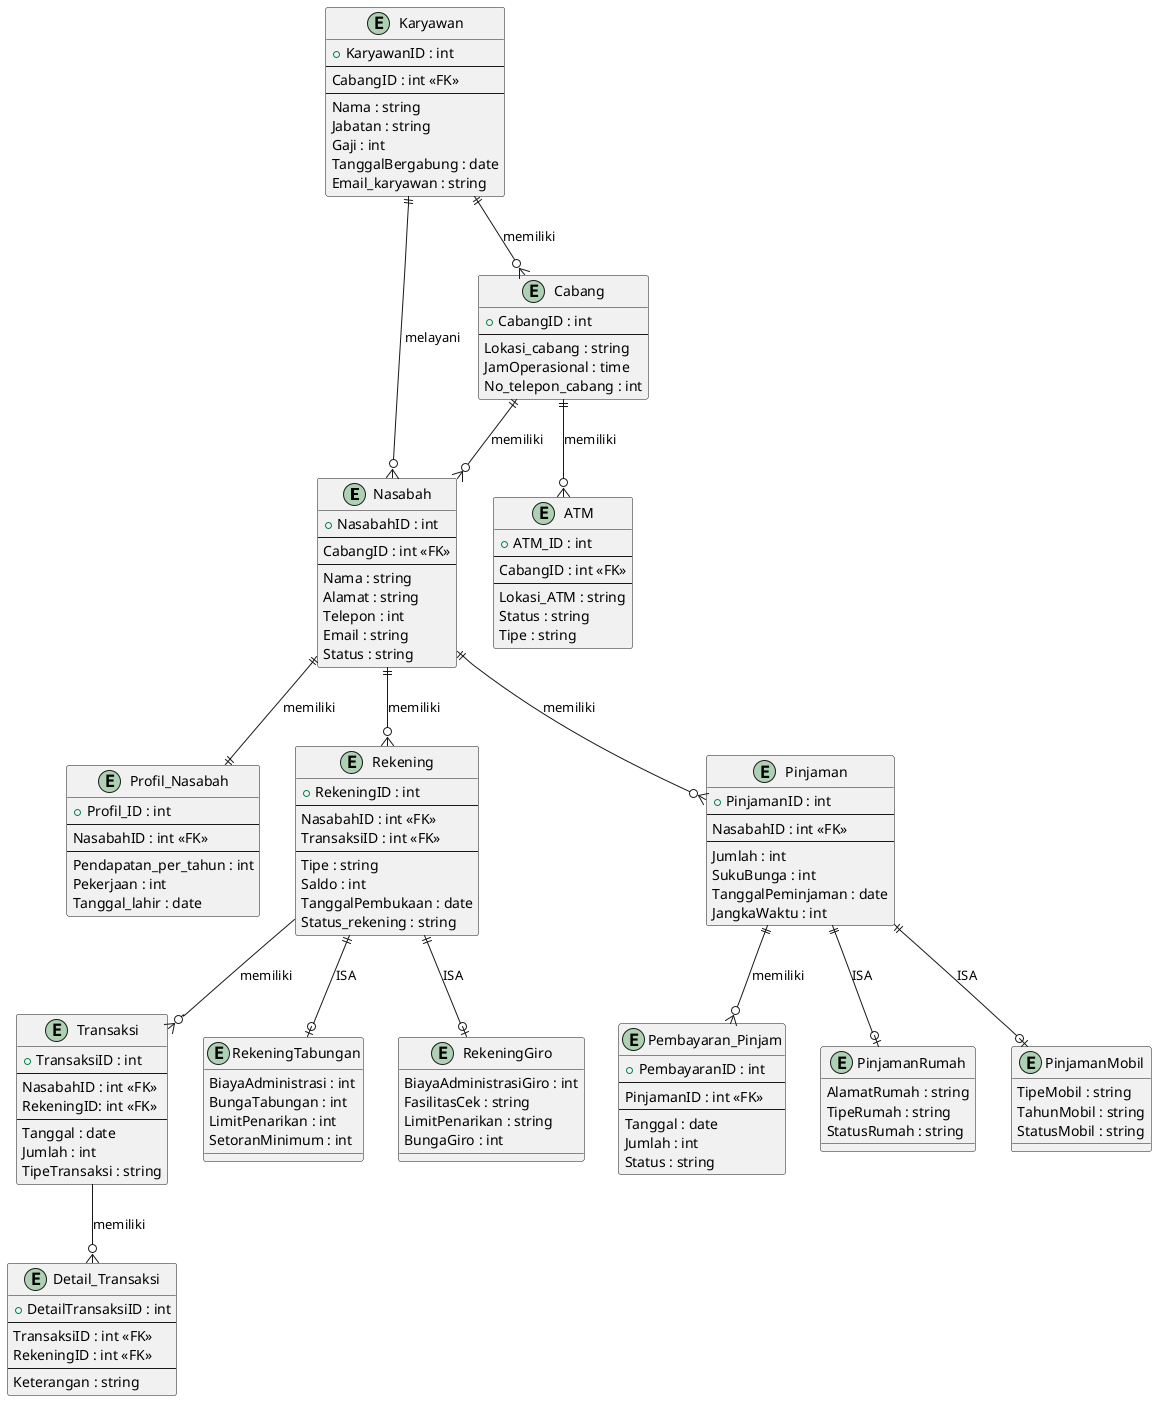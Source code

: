 @startuml
entity "Nasabah" {
    +NasabahID : int
    --
    CabangID : int <<FK>>
    --
    Nama : string
    Alamat : string
    Telepon : int
    Email : string
    Status : string
}
entity "Profil_Nasabah" {
    +Profil_ID : int
    --
    NasabahID : int <<FK>>
    --
    Pendapatan_per_tahun : int
    Pekerjaan : int
    Tanggal_lahir : date
}
entity "Rekening" {
    +RekeningID : int
    --
    NasabahID : int <<FK>>
    TransaksiID : int <<FK>>
    --
    Tipe : string
    Saldo : int
    TanggalPembukaan : date
    Status_rekening : string
}
entity "Transaksi" {
    +TransaksiID : int
    --
    NasabahID : int <<FK>>
    RekeningID: int <<FK>>
    --
    Tanggal : date
    Jumlah : int
    TipeTransaksi : string
}
entity "Detail_Transaksi" {
    +DetailTransaksiID : int
    ---
    TransaksiID : int <<FK>>
    RekeningID : int <<FK>>
    --
    Keterangan : string
}
entity "Karyawan" {
    +KaryawanID : int
    --
    CabangID : int <<FK>>
    --
    Nama : string
    Jabatan : string
    Gaji : int
    TanggalBergabung : date
    Email_karyawan : string
}
entity "Cabang" {
    +CabangID : int
    --
    Lokasi_cabang : string
    JamOperasional : time
    No_telepon_cabang : int
}
entity "Pinjaman" {
    +PinjamanID : int
    --
    NasabahID : int <<FK>>
    --
    Jumlah : int
    SukuBunga : int
    TanggalPeminjaman : date
    JangkaWaktu : int
}
entity "Pembayaran_Pinjam" {
    +PembayaranID : int
    --
    PinjamanID : int <<FK>>
    --
    Tanggal : date
    Jumlah : int
    Status : string
}
entity "ATM" {
    +ATM_ID : int
    --
    CabangID : int <<FK>>
    --
    Lokasi_ATM : string
    Status : string
    Tipe : string
}
entity "PinjamanRumah" {
    AlamatRumah : string
    TipeRumah : string
    StatusRumah : string
}
entity "PinjamanMobil" {
    TipeMobil : string
    TahunMobil : string
    StatusMobil : string
}
entity "RekeningTabungan" {
    BiayaAdministrasi : int
    BungaTabungan : int
    LimitPenarikan : int
    SetoranMinimum : int
}
entity "RekeningGiro"{
    BiayaAdministrasiGiro : int
    FasilitasCek : string
    LimitPenarikan : string
    BungaGiro : int
}
Karyawan ||--o{ Nasabah : "melayani"
Nasabah ||--o{ Rekening : "memiliki"
Nasabah ||--o{ Pinjaman : "memiliki"
Nasabah ||--|| Profil_Nasabah : "memiliki"
Rekening }O--o{ Transaksi : "memiliki"
Rekening ||--o| RekeningGiro : "ISA"
Rekening ||--o| RekeningTabungan : "ISA"
Transaksi }O--o{ Detail_Transaksi : "memiliki"
Karyawan ||--o{ Cabang : "memiliki"
Cabang ||--o{ ATM : "memiliki"
Cabang ||--o{ Nasabah : "memiliki"
Pinjaman ||--o{ Pembayaran_Pinjam : "memiliki"
Pinjaman ||--o| PinjamanRumah : "ISA"
Pinjaman ||--o| PinjamanMobil : "ISA"
@enduml
